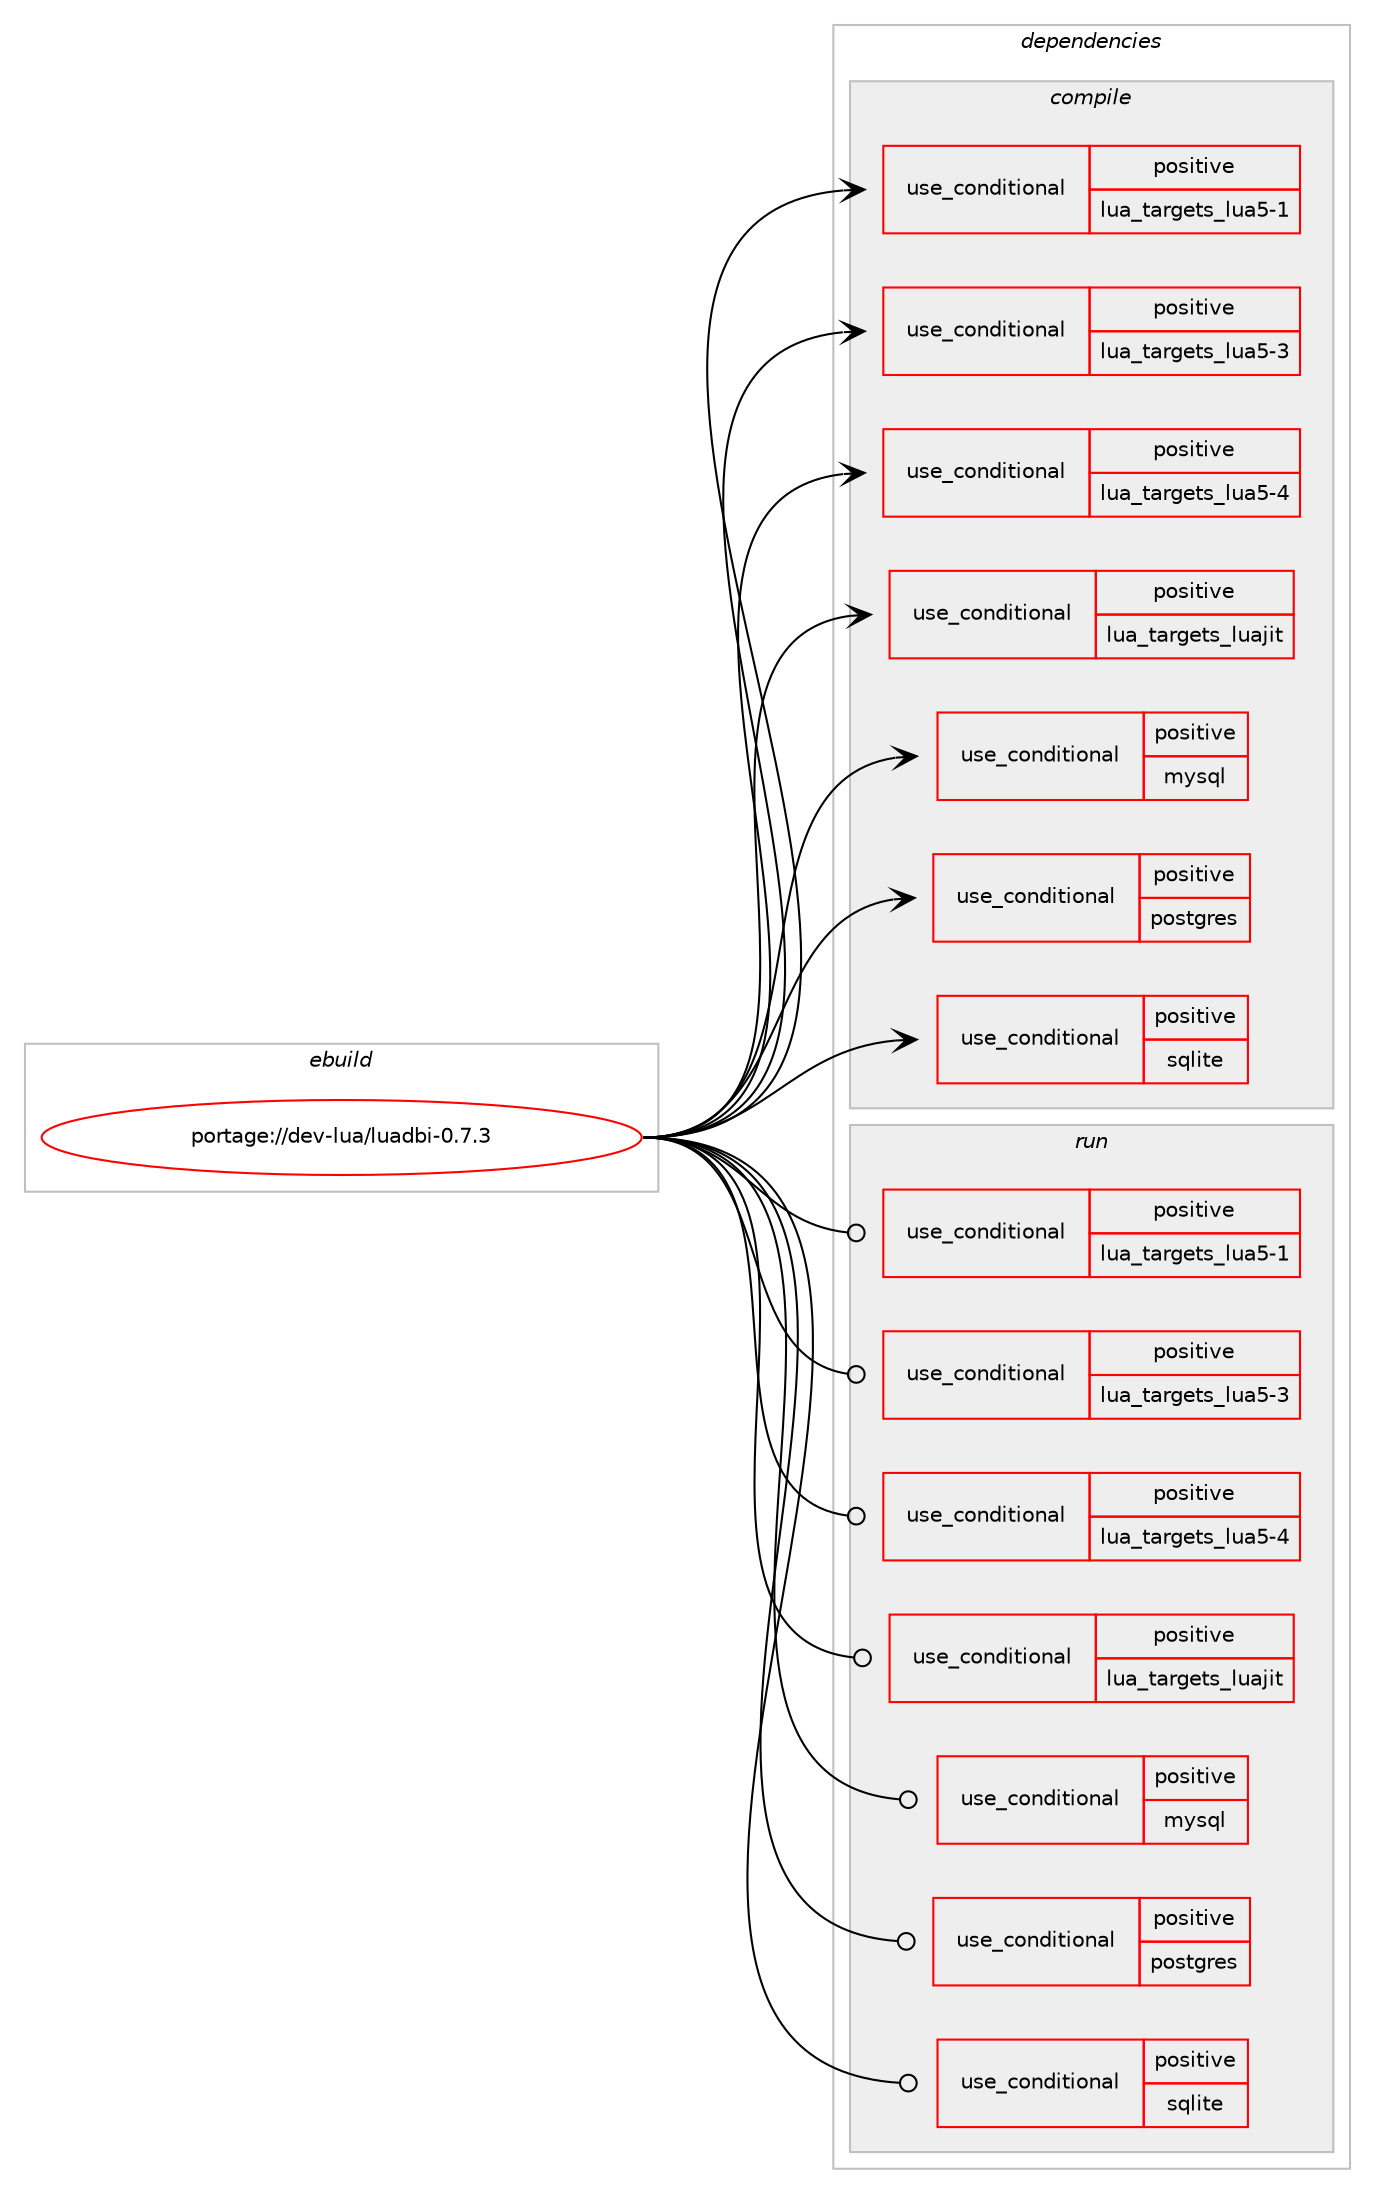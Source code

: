 digraph prolog {

# *************
# Graph options
# *************

newrank=true;
concentrate=true;
compound=true;
graph [rankdir=LR,fontname=Helvetica,fontsize=10,ranksep=1.5];#, ranksep=2.5, nodesep=0.2];
edge  [arrowhead=vee];
node  [fontname=Helvetica,fontsize=10];

# **********
# The ebuild
# **********

subgraph cluster_leftcol {
color=gray;
rank=same;
label=<<i>ebuild</i>>;
id [label="portage://dev-lua/luadbi-0.7.3", color=red, width=4, href="../dev-lua/luadbi-0.7.3.svg"];
}

# ****************
# The dependencies
# ****************

subgraph cluster_midcol {
color=gray;
label=<<i>dependencies</i>>;
subgraph cluster_compile {
fillcolor="#eeeeee";
style=filled;
label=<<i>compile</i>>;
subgraph cond28238 {
dependency58925 [label=<<TABLE BORDER="0" CELLBORDER="1" CELLSPACING="0" CELLPADDING="4"><TR><TD ROWSPAN="3" CELLPADDING="10">use_conditional</TD></TR><TR><TD>positive</TD></TR><TR><TD>lua_targets_lua5-1</TD></TR></TABLE>>, shape=none, color=red];
# *** BEGIN UNKNOWN DEPENDENCY TYPE (TODO) ***
# dependency58925 -> package_dependency(portage://dev-lua/luadbi-0.7.3,install,no,dev-lang,lua,none,[,,],[slot(5.1)],[])
# *** END UNKNOWN DEPENDENCY TYPE (TODO) ***

}
id:e -> dependency58925:w [weight=20,style="solid",arrowhead="vee"];
subgraph cond28239 {
dependency58926 [label=<<TABLE BORDER="0" CELLBORDER="1" CELLSPACING="0" CELLPADDING="4"><TR><TD ROWSPAN="3" CELLPADDING="10">use_conditional</TD></TR><TR><TD>positive</TD></TR><TR><TD>lua_targets_lua5-3</TD></TR></TABLE>>, shape=none, color=red];
# *** BEGIN UNKNOWN DEPENDENCY TYPE (TODO) ***
# dependency58926 -> package_dependency(portage://dev-lua/luadbi-0.7.3,install,no,dev-lang,lua,none,[,,],[slot(5.3)],[])
# *** END UNKNOWN DEPENDENCY TYPE (TODO) ***

}
id:e -> dependency58926:w [weight=20,style="solid",arrowhead="vee"];
subgraph cond28240 {
dependency58927 [label=<<TABLE BORDER="0" CELLBORDER="1" CELLSPACING="0" CELLPADDING="4"><TR><TD ROWSPAN="3" CELLPADDING="10">use_conditional</TD></TR><TR><TD>positive</TD></TR><TR><TD>lua_targets_lua5-4</TD></TR></TABLE>>, shape=none, color=red];
# *** BEGIN UNKNOWN DEPENDENCY TYPE (TODO) ***
# dependency58927 -> package_dependency(portage://dev-lua/luadbi-0.7.3,install,no,dev-lang,lua,none,[,,],[slot(5.4)],[])
# *** END UNKNOWN DEPENDENCY TYPE (TODO) ***

}
id:e -> dependency58927:w [weight=20,style="solid",arrowhead="vee"];
subgraph cond28241 {
dependency58928 [label=<<TABLE BORDER="0" CELLBORDER="1" CELLSPACING="0" CELLPADDING="4"><TR><TD ROWSPAN="3" CELLPADDING="10">use_conditional</TD></TR><TR><TD>positive</TD></TR><TR><TD>lua_targets_luajit</TD></TR></TABLE>>, shape=none, color=red];
# *** BEGIN UNKNOWN DEPENDENCY TYPE (TODO) ***
# dependency58928 -> package_dependency(portage://dev-lua/luadbi-0.7.3,install,no,dev-lang,luajit,none,[,,],any_same_slot,[])
# *** END UNKNOWN DEPENDENCY TYPE (TODO) ***

}
id:e -> dependency58928:w [weight=20,style="solid",arrowhead="vee"];
subgraph cond28242 {
dependency58929 [label=<<TABLE BORDER="0" CELLBORDER="1" CELLSPACING="0" CELLPADDING="4"><TR><TD ROWSPAN="3" CELLPADDING="10">use_conditional</TD></TR><TR><TD>positive</TD></TR><TR><TD>mysql</TD></TR></TABLE>>, shape=none, color=red];
# *** BEGIN UNKNOWN DEPENDENCY TYPE (TODO) ***
# dependency58929 -> package_dependency(portage://dev-lua/luadbi-0.7.3,install,no,dev-db,mysql-connector-c,none,[,,],[slot(0),equal],[])
# *** END UNKNOWN DEPENDENCY TYPE (TODO) ***

}
id:e -> dependency58929:w [weight=20,style="solid",arrowhead="vee"];
subgraph cond28243 {
dependency58930 [label=<<TABLE BORDER="0" CELLBORDER="1" CELLSPACING="0" CELLPADDING="4"><TR><TD ROWSPAN="3" CELLPADDING="10">use_conditional</TD></TR><TR><TD>positive</TD></TR><TR><TD>postgres</TD></TR></TABLE>>, shape=none, color=red];
# *** BEGIN UNKNOWN DEPENDENCY TYPE (TODO) ***
# dependency58930 -> package_dependency(portage://dev-lua/luadbi-0.7.3,install,no,dev-db,postgresql,none,[,,],any_same_slot,[])
# *** END UNKNOWN DEPENDENCY TYPE (TODO) ***

}
id:e -> dependency58930:w [weight=20,style="solid",arrowhead="vee"];
subgraph cond28244 {
dependency58931 [label=<<TABLE BORDER="0" CELLBORDER="1" CELLSPACING="0" CELLPADDING="4"><TR><TD ROWSPAN="3" CELLPADDING="10">use_conditional</TD></TR><TR><TD>positive</TD></TR><TR><TD>sqlite</TD></TR></TABLE>>, shape=none, color=red];
# *** BEGIN UNKNOWN DEPENDENCY TYPE (TODO) ***
# dependency58931 -> package_dependency(portage://dev-lua/luadbi-0.7.3,install,no,dev-db,sqlite,none,[,,],[],[])
# *** END UNKNOWN DEPENDENCY TYPE (TODO) ***

}
id:e -> dependency58931:w [weight=20,style="solid",arrowhead="vee"];
}
subgraph cluster_compileandrun {
fillcolor="#eeeeee";
style=filled;
label=<<i>compile and run</i>>;
}
subgraph cluster_run {
fillcolor="#eeeeee";
style=filled;
label=<<i>run</i>>;
subgraph cond28245 {
dependency58932 [label=<<TABLE BORDER="0" CELLBORDER="1" CELLSPACING="0" CELLPADDING="4"><TR><TD ROWSPAN="3" CELLPADDING="10">use_conditional</TD></TR><TR><TD>positive</TD></TR><TR><TD>lua_targets_lua5-1</TD></TR></TABLE>>, shape=none, color=red];
# *** BEGIN UNKNOWN DEPENDENCY TYPE (TODO) ***
# dependency58932 -> package_dependency(portage://dev-lua/luadbi-0.7.3,run,no,dev-lang,lua,none,[,,],[slot(5.1)],[])
# *** END UNKNOWN DEPENDENCY TYPE (TODO) ***

}
id:e -> dependency58932:w [weight=20,style="solid",arrowhead="odot"];
subgraph cond28246 {
dependency58933 [label=<<TABLE BORDER="0" CELLBORDER="1" CELLSPACING="0" CELLPADDING="4"><TR><TD ROWSPAN="3" CELLPADDING="10">use_conditional</TD></TR><TR><TD>positive</TD></TR><TR><TD>lua_targets_lua5-3</TD></TR></TABLE>>, shape=none, color=red];
# *** BEGIN UNKNOWN DEPENDENCY TYPE (TODO) ***
# dependency58933 -> package_dependency(portage://dev-lua/luadbi-0.7.3,run,no,dev-lang,lua,none,[,,],[slot(5.3)],[])
# *** END UNKNOWN DEPENDENCY TYPE (TODO) ***

}
id:e -> dependency58933:w [weight=20,style="solid",arrowhead="odot"];
subgraph cond28247 {
dependency58934 [label=<<TABLE BORDER="0" CELLBORDER="1" CELLSPACING="0" CELLPADDING="4"><TR><TD ROWSPAN="3" CELLPADDING="10">use_conditional</TD></TR><TR><TD>positive</TD></TR><TR><TD>lua_targets_lua5-4</TD></TR></TABLE>>, shape=none, color=red];
# *** BEGIN UNKNOWN DEPENDENCY TYPE (TODO) ***
# dependency58934 -> package_dependency(portage://dev-lua/luadbi-0.7.3,run,no,dev-lang,lua,none,[,,],[slot(5.4)],[])
# *** END UNKNOWN DEPENDENCY TYPE (TODO) ***

}
id:e -> dependency58934:w [weight=20,style="solid",arrowhead="odot"];
subgraph cond28248 {
dependency58935 [label=<<TABLE BORDER="0" CELLBORDER="1" CELLSPACING="0" CELLPADDING="4"><TR><TD ROWSPAN="3" CELLPADDING="10">use_conditional</TD></TR><TR><TD>positive</TD></TR><TR><TD>lua_targets_luajit</TD></TR></TABLE>>, shape=none, color=red];
# *** BEGIN UNKNOWN DEPENDENCY TYPE (TODO) ***
# dependency58935 -> package_dependency(portage://dev-lua/luadbi-0.7.3,run,no,dev-lang,luajit,none,[,,],any_same_slot,[])
# *** END UNKNOWN DEPENDENCY TYPE (TODO) ***

}
id:e -> dependency58935:w [weight=20,style="solid",arrowhead="odot"];
subgraph cond28249 {
dependency58936 [label=<<TABLE BORDER="0" CELLBORDER="1" CELLSPACING="0" CELLPADDING="4"><TR><TD ROWSPAN="3" CELLPADDING="10">use_conditional</TD></TR><TR><TD>positive</TD></TR><TR><TD>mysql</TD></TR></TABLE>>, shape=none, color=red];
# *** BEGIN UNKNOWN DEPENDENCY TYPE (TODO) ***
# dependency58936 -> package_dependency(portage://dev-lua/luadbi-0.7.3,run,no,dev-db,mysql-connector-c,none,[,,],[slot(0),equal],[])
# *** END UNKNOWN DEPENDENCY TYPE (TODO) ***

}
id:e -> dependency58936:w [weight=20,style="solid",arrowhead="odot"];
subgraph cond28250 {
dependency58937 [label=<<TABLE BORDER="0" CELLBORDER="1" CELLSPACING="0" CELLPADDING="4"><TR><TD ROWSPAN="3" CELLPADDING="10">use_conditional</TD></TR><TR><TD>positive</TD></TR><TR><TD>postgres</TD></TR></TABLE>>, shape=none, color=red];
# *** BEGIN UNKNOWN DEPENDENCY TYPE (TODO) ***
# dependency58937 -> package_dependency(portage://dev-lua/luadbi-0.7.3,run,no,dev-db,postgresql,none,[,,],any_same_slot,[])
# *** END UNKNOWN DEPENDENCY TYPE (TODO) ***

}
id:e -> dependency58937:w [weight=20,style="solid",arrowhead="odot"];
subgraph cond28251 {
dependency58938 [label=<<TABLE BORDER="0" CELLBORDER="1" CELLSPACING="0" CELLPADDING="4"><TR><TD ROWSPAN="3" CELLPADDING="10">use_conditional</TD></TR><TR><TD>positive</TD></TR><TR><TD>sqlite</TD></TR></TABLE>>, shape=none, color=red];
# *** BEGIN UNKNOWN DEPENDENCY TYPE (TODO) ***
# dependency58938 -> package_dependency(portage://dev-lua/luadbi-0.7.3,run,no,dev-db,sqlite,none,[,,],[],[])
# *** END UNKNOWN DEPENDENCY TYPE (TODO) ***

}
id:e -> dependency58938:w [weight=20,style="solid",arrowhead="odot"];
}
}

# **************
# The candidates
# **************

subgraph cluster_choices {
rank=same;
color=gray;
label=<<i>candidates</i>>;

}

}
